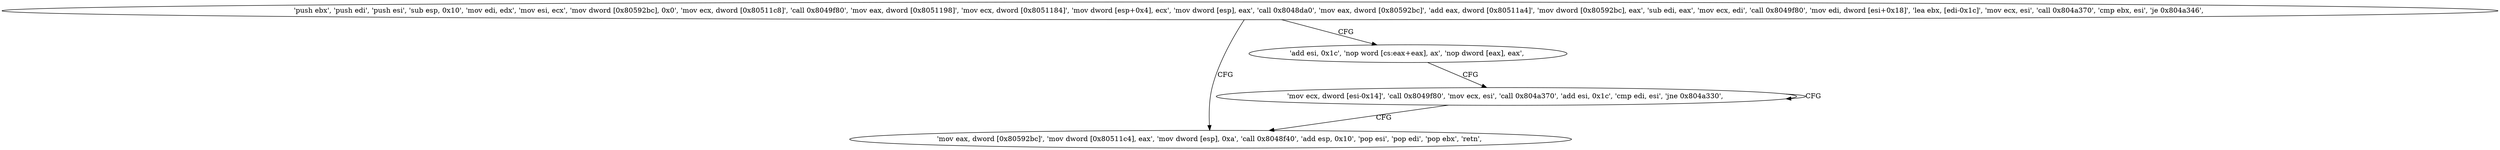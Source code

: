 digraph "func" {
"134521536" [label = "'push ebx', 'push edi', 'push esi', 'sub esp, 0x10', 'mov edi, edx', 'mov esi, ecx', 'mov dword [0x80592bc], 0x0', 'mov ecx, dword [0x80511c8]', 'call 0x8049f80', 'mov eax, dword [0x8051198]', 'mov ecx, dword [0x8051184]', 'mov dword [esp+0x4], ecx', 'mov dword [esp], eax', 'call 0x8048da0', 'mov eax, dword [0x80592bc]', 'add eax, dword [0x80511a4]', 'mov dword [0x80592bc], eax', 'sub edi, eax', 'mov ecx, edi', 'call 0x8049f80', 'mov edi, dword [esi+0x18]', 'lea ebx, [edi-0x1c]', 'mov ecx, esi', 'call 0x804a370', 'cmp ebx, esi', 'je 0x804a346', " ]
"134521670" [label = "'mov eax, dword [0x80592bc]', 'mov dword [0x80511c4], eax', 'mov dword [esp], 0xa', 'call 0x8048f40', 'add esp, 0x10', 'pop esi', 'pop edi', 'pop ebx', 'retn', " ]
"134521632" [label = "'add esi, 0x1c', 'nop word [cs:eax+eax], ax', 'nop dword [eax], eax', " ]
"134521648" [label = "'mov ecx, dword [esi-0x14]', 'call 0x8049f80', 'mov ecx, esi', 'call 0x804a370', 'add esi, 0x1c', 'cmp edi, esi', 'jne 0x804a330', " ]
"134521536" -> "134521670" [ label = "CFG" ]
"134521536" -> "134521632" [ label = "CFG" ]
"134521632" -> "134521648" [ label = "CFG" ]
"134521648" -> "134521648" [ label = "CFG" ]
"134521648" -> "134521670" [ label = "CFG" ]
}
